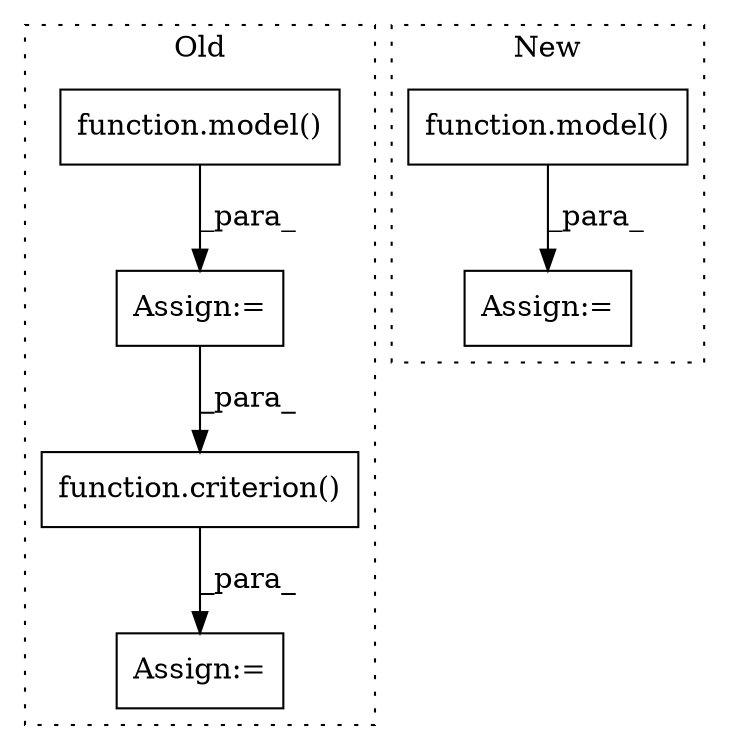 digraph G {
subgraph cluster0 {
1 [label="function.criterion()" a="75" s="9041,9063" l="10,1" shape="box"];
4 [label="Assign:=" a="68" s="8919" l="3" shape="box"];
5 [label="function.model()" a="75" s="8757,8769" l="6,1" shape="box"];
6 [label="Assign:=" a="68" s="9038" l="3" shape="box"];
label = "Old";
style="dotted";
}
subgraph cluster1 {
2 [label="function.model()" a="75" s="8604,8624" l="6,1" shape="box"];
3 [label="Assign:=" a="68" s="8601" l="3" shape="box"];
label = "New";
style="dotted";
}
1 -> 6 [label="_para_"];
2 -> 3 [label="_para_"];
4 -> 1 [label="_para_"];
5 -> 4 [label="_para_"];
}